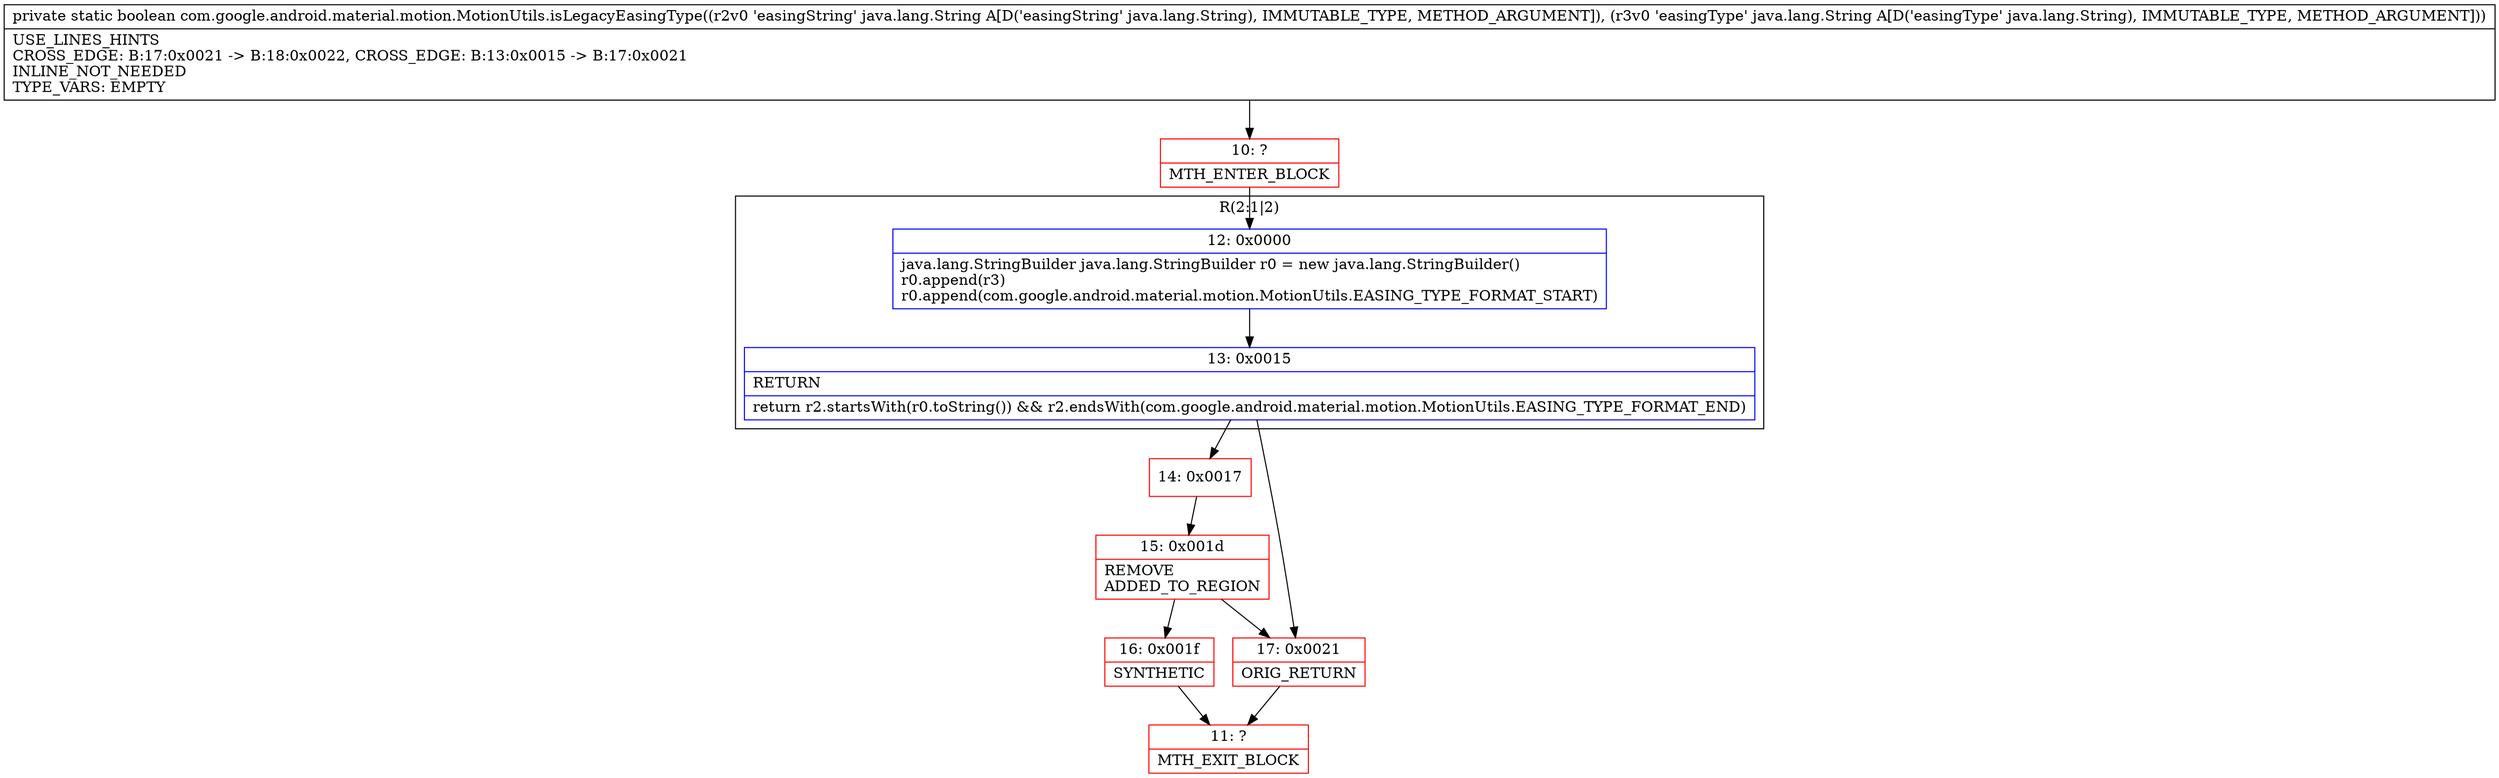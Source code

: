 digraph "CFG forcom.google.android.material.motion.MotionUtils.isLegacyEasingType(Ljava\/lang\/String;Ljava\/lang\/String;)Z" {
subgraph cluster_Region_1945328004 {
label = "R(2:1|2)";
node [shape=record,color=blue];
Node_12 [shape=record,label="{12\:\ 0x0000|java.lang.StringBuilder java.lang.StringBuilder r0 = new java.lang.StringBuilder()\lr0.append(r3)\lr0.append(com.google.android.material.motion.MotionUtils.EASING_TYPE_FORMAT_START)\l}"];
Node_13 [shape=record,label="{13\:\ 0x0015|RETURN\l|return r2.startsWith(r0.toString()) && r2.endsWith(com.google.android.material.motion.MotionUtils.EASING_TYPE_FORMAT_END)\l}"];
}
Node_10 [shape=record,color=red,label="{10\:\ ?|MTH_ENTER_BLOCK\l}"];
Node_14 [shape=record,color=red,label="{14\:\ 0x0017}"];
Node_15 [shape=record,color=red,label="{15\:\ 0x001d|REMOVE\lADDED_TO_REGION\l}"];
Node_16 [shape=record,color=red,label="{16\:\ 0x001f|SYNTHETIC\l}"];
Node_11 [shape=record,color=red,label="{11\:\ ?|MTH_EXIT_BLOCK\l}"];
Node_17 [shape=record,color=red,label="{17\:\ 0x0021|ORIG_RETURN\l}"];
MethodNode[shape=record,label="{private static boolean com.google.android.material.motion.MotionUtils.isLegacyEasingType((r2v0 'easingString' java.lang.String A[D('easingString' java.lang.String), IMMUTABLE_TYPE, METHOD_ARGUMENT]), (r3v0 'easingType' java.lang.String A[D('easingType' java.lang.String), IMMUTABLE_TYPE, METHOD_ARGUMENT]))  | USE_LINES_HINTS\lCROSS_EDGE: B:17:0x0021 \-\> B:18:0x0022, CROSS_EDGE: B:13:0x0015 \-\> B:17:0x0021\lINLINE_NOT_NEEDED\lTYPE_VARS: EMPTY\l}"];
MethodNode -> Node_10;Node_12 -> Node_13;
Node_13 -> Node_14;
Node_13 -> Node_17;
Node_10 -> Node_12;
Node_14 -> Node_15;
Node_15 -> Node_16;
Node_15 -> Node_17;
Node_16 -> Node_11;
Node_17 -> Node_11;
}

